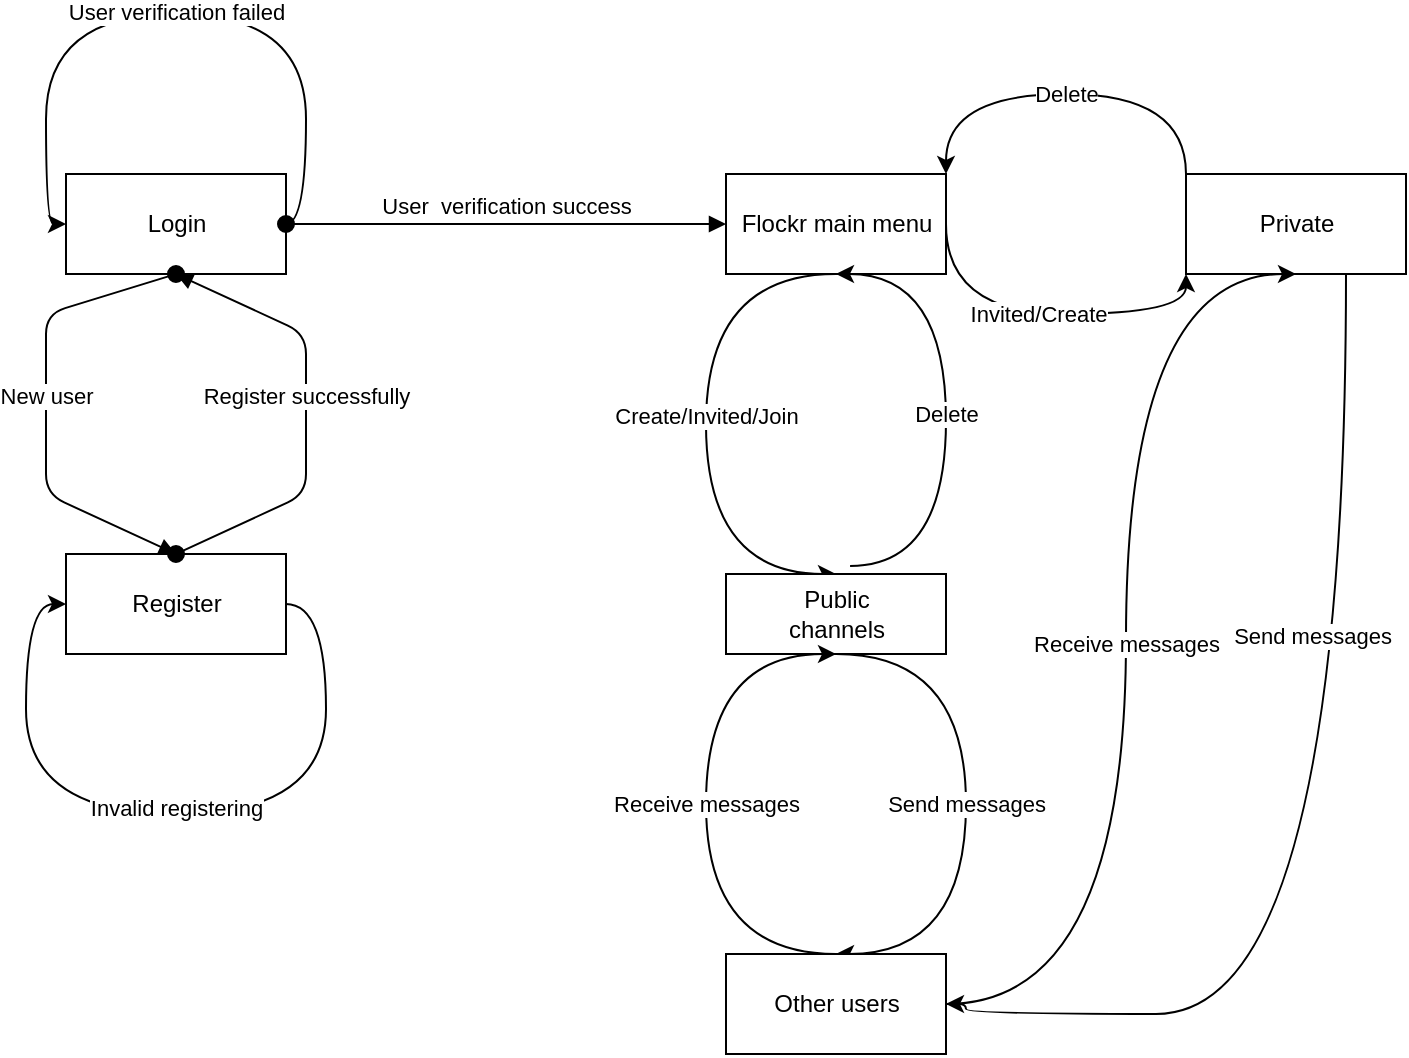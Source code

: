 <mxfile version="13.8.8" type="github">
  <diagram id="btiq2qWRPWNTnVcBCHTb" name="Page-1">
    <mxGraphModel dx="913" dy="738" grid="1" gridSize="10" guides="1" tooltips="1" connect="1" arrows="1" fold="1" page="1" pageScale="1" pageWidth="827" pageHeight="1169" math="0" shadow="0">
      <root>
        <mxCell id="0" />
        <mxCell id="1" parent="0" />
        <mxCell id="OEgAcIDcYBDxofp6DdBq-2" value="Login" style="html=1;" vertex="1" parent="1">
          <mxGeometry x="120" y="160" width="110" height="50" as="geometry" />
        </mxCell>
        <mxCell id="OEgAcIDcYBDxofp6DdBq-3" value="Register" style="html=1;" vertex="1" parent="1">
          <mxGeometry x="120" y="350" width="110" height="50" as="geometry" />
        </mxCell>
        <mxCell id="OEgAcIDcYBDxofp6DdBq-4" value="New user" style="html=1;verticalAlign=bottom;startArrow=oval;startFill=1;endArrow=block;startSize=8;exitX=0.5;exitY=1;exitDx=0;exitDy=0;entryX=0.5;entryY=0;entryDx=0;entryDy=0;" edge="1" parent="1" source="OEgAcIDcYBDxofp6DdBq-2" target="OEgAcIDcYBDxofp6DdBq-3">
          <mxGeometry x="0.028" width="60" relative="1" as="geometry">
            <mxPoint x="380" y="380" as="sourcePoint" />
            <mxPoint x="440" y="380" as="targetPoint" />
            <Array as="points">
              <mxPoint x="110" y="230" />
              <mxPoint x="110" y="270" />
              <mxPoint x="110" y="320" />
            </Array>
            <mxPoint as="offset" />
          </mxGeometry>
        </mxCell>
        <mxCell id="OEgAcIDcYBDxofp6DdBq-5" value="Register successfully" style="html=1;verticalAlign=bottom;startArrow=oval;startFill=1;endArrow=block;startSize=8;exitX=0.5;exitY=0;exitDx=0;exitDy=0;entryX=0.5;entryY=1;entryDx=0;entryDy=0;" edge="1" parent="1" source="OEgAcIDcYBDxofp6DdBq-3" target="OEgAcIDcYBDxofp6DdBq-2">
          <mxGeometry width="60" relative="1" as="geometry">
            <mxPoint x="380" y="380" as="sourcePoint" />
            <mxPoint x="440" y="380" as="targetPoint" />
            <Array as="points">
              <mxPoint x="240" y="320" />
              <mxPoint x="240" y="280" />
              <mxPoint x="240" y="240" />
            </Array>
            <mxPoint as="offset" />
          </mxGeometry>
        </mxCell>
        <mxCell id="OEgAcIDcYBDxofp6DdBq-6" value="User&amp;nbsp; verification success" style="html=1;verticalAlign=bottom;startArrow=oval;startFill=1;endArrow=block;startSize=8;exitX=1;exitY=0.5;exitDx=0;exitDy=0;" edge="1" parent="1" source="OEgAcIDcYBDxofp6DdBq-2">
          <mxGeometry width="60" relative="1" as="geometry">
            <mxPoint x="380" y="380" as="sourcePoint" />
            <mxPoint x="450" y="185" as="targetPoint" />
            <mxPoint as="offset" />
          </mxGeometry>
        </mxCell>
        <mxCell id="OEgAcIDcYBDxofp6DdBq-19" style="edgeStyle=orthogonalEdgeStyle;curved=1;rounded=0;orthogonalLoop=1;jettySize=auto;html=1;exitX=1;exitY=0.5;exitDx=0;exitDy=0;" edge="1" parent="1" source="OEgAcIDcYBDxofp6DdBq-7" target="OEgAcIDcYBDxofp6DdBq-20">
          <mxGeometry relative="1" as="geometry">
            <mxPoint x="660" y="185" as="targetPoint" />
            <Array as="points">
              <mxPoint x="560" y="230" />
              <mxPoint x="680" y="230" />
            </Array>
          </mxGeometry>
        </mxCell>
        <mxCell id="OEgAcIDcYBDxofp6DdBq-22" value="Invited/Create" style="edgeLabel;html=1;align=center;verticalAlign=middle;resizable=0;points=[];" vertex="1" connectable="0" parent="OEgAcIDcYBDxofp6DdBq-19">
          <mxGeometry x="-0.067" y="1" relative="1" as="geometry">
            <mxPoint x="4" y="1" as="offset" />
          </mxGeometry>
        </mxCell>
        <mxCell id="OEgAcIDcYBDxofp6DdBq-26" style="edgeStyle=orthogonalEdgeStyle;curved=1;rounded=0;orthogonalLoop=1;jettySize=auto;html=1;exitX=0.5;exitY=1;exitDx=0;exitDy=0;entryX=0.5;entryY=0;entryDx=0;entryDy=0;" edge="1" parent="1" source="OEgAcIDcYBDxofp6DdBq-7" target="OEgAcIDcYBDxofp6DdBq-17">
          <mxGeometry relative="1" as="geometry">
            <Array as="points">
              <mxPoint x="440" y="210" />
              <mxPoint x="440" y="360" />
            </Array>
          </mxGeometry>
        </mxCell>
        <mxCell id="OEgAcIDcYBDxofp6DdBq-29" value="Create/Invited/Join" style="edgeLabel;html=1;align=center;verticalAlign=middle;resizable=0;points=[];" vertex="1" connectable="0" parent="OEgAcIDcYBDxofp6DdBq-26">
          <mxGeometry x="-0.029" relative="1" as="geometry">
            <mxPoint as="offset" />
          </mxGeometry>
        </mxCell>
        <mxCell id="OEgAcIDcYBDxofp6DdBq-7" value="Flockr main menu" style="html=1;" vertex="1" parent="1">
          <mxGeometry x="450" y="160" width="110" height="50" as="geometry" />
        </mxCell>
        <mxCell id="OEgAcIDcYBDxofp6DdBq-12" style="edgeStyle=orthogonalEdgeStyle;curved=1;rounded=0;orthogonalLoop=1;jettySize=auto;html=1;exitX=1;exitY=0.5;exitDx=0;exitDy=0;entryX=0;entryY=0.5;entryDx=0;entryDy=0;" edge="1" parent="1" source="OEgAcIDcYBDxofp6DdBq-3" target="OEgAcIDcYBDxofp6DdBq-3">
          <mxGeometry relative="1" as="geometry">
            <Array as="points">
              <mxPoint x="250" y="375" />
              <mxPoint x="250" y="480" />
              <mxPoint x="100" y="480" />
              <mxPoint x="100" y="375" />
            </Array>
          </mxGeometry>
        </mxCell>
        <mxCell id="OEgAcIDcYBDxofp6DdBq-13" value="Invalid registering" style="edgeLabel;html=1;align=center;verticalAlign=middle;resizable=0;points=[];" vertex="1" connectable="0" parent="OEgAcIDcYBDxofp6DdBq-12">
          <mxGeometry y="-3" relative="1" as="geometry">
            <mxPoint as="offset" />
          </mxGeometry>
        </mxCell>
        <mxCell id="OEgAcIDcYBDxofp6DdBq-14" style="edgeStyle=orthogonalEdgeStyle;curved=1;rounded=0;orthogonalLoop=1;jettySize=auto;html=1;exitX=1;exitY=0.5;exitDx=0;exitDy=0;entryX=0;entryY=0.5;entryDx=0;entryDy=0;" edge="1" parent="1" source="OEgAcIDcYBDxofp6DdBq-2" target="OEgAcIDcYBDxofp6DdBq-2">
          <mxGeometry relative="1" as="geometry">
            <Array as="points">
              <mxPoint x="240" y="185" />
              <mxPoint x="240" y="80" />
              <mxPoint x="110" y="80" />
              <mxPoint x="110" y="185" />
            </Array>
          </mxGeometry>
        </mxCell>
        <mxCell id="OEgAcIDcYBDxofp6DdBq-15" value="User verification failed" style="edgeLabel;html=1;align=center;verticalAlign=middle;resizable=0;points=[];" vertex="1" connectable="0" parent="OEgAcIDcYBDxofp6DdBq-14">
          <mxGeometry x="0.061" y="-1" relative="1" as="geometry">
            <mxPoint x="11" as="offset" />
          </mxGeometry>
        </mxCell>
        <mxCell id="OEgAcIDcYBDxofp6DdBq-28" style="edgeStyle=orthogonalEdgeStyle;curved=1;rounded=0;orthogonalLoop=1;jettySize=auto;html=1;entryX=0.5;entryY=1;entryDx=0;entryDy=0;exitX=0.564;exitY=-0.1;exitDx=0;exitDy=0;exitPerimeter=0;" edge="1" parent="1" source="OEgAcIDcYBDxofp6DdBq-17" target="OEgAcIDcYBDxofp6DdBq-7">
          <mxGeometry relative="1" as="geometry">
            <Array as="points">
              <mxPoint x="560" y="356" />
              <mxPoint x="560" y="210" />
            </Array>
          </mxGeometry>
        </mxCell>
        <mxCell id="OEgAcIDcYBDxofp6DdBq-30" value="Delete" style="edgeLabel;html=1;align=center;verticalAlign=middle;resizable=0;points=[];" vertex="1" connectable="0" parent="OEgAcIDcYBDxofp6DdBq-28">
          <mxGeometry x="0.012" y="-1" relative="1" as="geometry">
            <mxPoint x="-1" y="2.04" as="offset" />
          </mxGeometry>
        </mxCell>
        <mxCell id="OEgAcIDcYBDxofp6DdBq-41" value="Send messages" style="edgeStyle=orthogonalEdgeStyle;curved=1;rounded=0;orthogonalLoop=1;jettySize=auto;html=1;entryX=0.5;entryY=0;entryDx=0;entryDy=0;exitX=0.5;exitY=1;exitDx=0;exitDy=0;" edge="1" parent="1" source="OEgAcIDcYBDxofp6DdBq-17" target="OEgAcIDcYBDxofp6DdBq-32">
          <mxGeometry relative="1" as="geometry">
            <Array as="points">
              <mxPoint x="570" y="400" />
              <mxPoint x="570" y="550" />
            </Array>
          </mxGeometry>
        </mxCell>
        <mxCell id="OEgAcIDcYBDxofp6DdBq-17" value="Public &lt;br&gt;channels" style="html=1;" vertex="1" parent="1">
          <mxGeometry x="450" y="360" width="110" height="40" as="geometry" />
        </mxCell>
        <mxCell id="OEgAcIDcYBDxofp6DdBq-33" style="edgeStyle=orthogonalEdgeStyle;curved=1;rounded=0;orthogonalLoop=1;jettySize=auto;html=1;entryX=1;entryY=0.5;entryDx=0;entryDy=0;" edge="1" parent="1" source="OEgAcIDcYBDxofp6DdBq-20" target="OEgAcIDcYBDxofp6DdBq-32">
          <mxGeometry relative="1" as="geometry">
            <Array as="points">
              <mxPoint x="760" y="580" />
              <mxPoint x="570" y="580" />
            </Array>
          </mxGeometry>
        </mxCell>
        <mxCell id="OEgAcIDcYBDxofp6DdBq-34" value="Send messages" style="edgeLabel;html=1;align=center;verticalAlign=middle;resizable=0;points=[];" vertex="1" connectable="0" parent="OEgAcIDcYBDxofp6DdBq-33">
          <mxGeometry x="-0.372" y="-17" relative="1" as="geometry">
            <mxPoint as="offset" />
          </mxGeometry>
        </mxCell>
        <mxCell id="OEgAcIDcYBDxofp6DdBq-35" value="Delete" style="edgeStyle=orthogonalEdgeStyle;curved=1;rounded=0;orthogonalLoop=1;jettySize=auto;html=1;exitX=0;exitY=0;exitDx=0;exitDy=0;entryX=1;entryY=0;entryDx=0;entryDy=0;" edge="1" parent="1" source="OEgAcIDcYBDxofp6DdBq-20" target="OEgAcIDcYBDxofp6DdBq-7">
          <mxGeometry relative="1" as="geometry">
            <Array as="points">
              <mxPoint x="680" y="120" />
              <mxPoint x="560" y="120" />
            </Array>
          </mxGeometry>
        </mxCell>
        <mxCell id="OEgAcIDcYBDxofp6DdBq-20" value="Private" style="html=1;" vertex="1" parent="1">
          <mxGeometry x="680" y="160" width="110" height="50" as="geometry" />
        </mxCell>
        <mxCell id="OEgAcIDcYBDxofp6DdBq-37" value="Receive messages" style="edgeStyle=orthogonalEdgeStyle;curved=1;rounded=0;orthogonalLoop=1;jettySize=auto;html=1;exitX=1;exitY=0.5;exitDx=0;exitDy=0;entryX=0.5;entryY=1;entryDx=0;entryDy=0;" edge="1" parent="1" source="OEgAcIDcYBDxofp6DdBq-32" target="OEgAcIDcYBDxofp6DdBq-20">
          <mxGeometry relative="1" as="geometry">
            <Array as="points">
              <mxPoint x="650" y="575" />
              <mxPoint x="650" y="210" />
            </Array>
          </mxGeometry>
        </mxCell>
        <mxCell id="OEgAcIDcYBDxofp6DdBq-42" value="Receive messages" style="edgeStyle=orthogonalEdgeStyle;curved=1;rounded=0;orthogonalLoop=1;jettySize=auto;html=1;exitX=0.5;exitY=0;exitDx=0;exitDy=0;entryX=0.5;entryY=1;entryDx=0;entryDy=0;" edge="1" parent="1" source="OEgAcIDcYBDxofp6DdBq-32" target="OEgAcIDcYBDxofp6DdBq-17">
          <mxGeometry relative="1" as="geometry">
            <Array as="points">
              <mxPoint x="440" y="550" />
              <mxPoint x="440" y="400" />
            </Array>
          </mxGeometry>
        </mxCell>
        <mxCell id="OEgAcIDcYBDxofp6DdBq-32" value="Other users" style="html=1;" vertex="1" parent="1">
          <mxGeometry x="450" y="550" width="110" height="50" as="geometry" />
        </mxCell>
      </root>
    </mxGraphModel>
  </diagram>
</mxfile>
